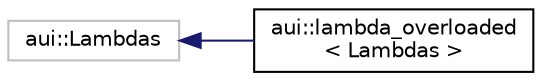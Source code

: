 digraph "Graphical Class Hierarchy"
{
 // LATEX_PDF_SIZE
  edge [fontname="Helvetica",fontsize="10",labelfontname="Helvetica",labelfontsize="10"];
  node [fontname="Helvetica",fontsize="10",shape=record];
  rankdir="LR";
  Node1301 [label="aui::Lambdas",height=0.2,width=0.4,color="grey75", fillcolor="white", style="filled",tooltip=" "];
  Node1301 -> Node0 [dir="back",color="midnightblue",fontsize="10",style="solid",fontname="Helvetica"];
  Node0 [label="aui::lambda_overloaded\l\< Lambdas \>",height=0.2,width=0.4,color="black", fillcolor="white", style="filled",URL="$structaui_1_1lambda__overloaded.html",tooltip=" "];
}
